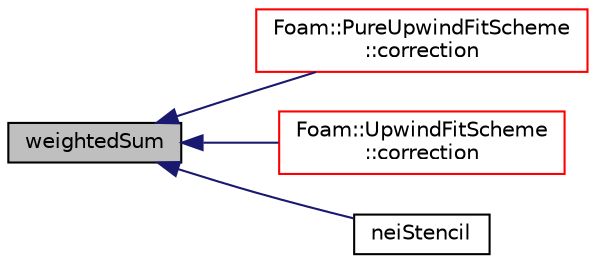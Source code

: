 digraph "weightedSum"
{
  bgcolor="transparent";
  edge [fontname="Helvetica",fontsize="10",labelfontname="Helvetica",labelfontsize="10"];
  node [fontname="Helvetica",fontsize="10",shape=record];
  rankdir="LR";
  Node154 [label="weightedSum",height=0.2,width=0.4,color="black", fillcolor="grey75", style="filled", fontcolor="black"];
  Node154 -> Node155 [dir="back",color="midnightblue",fontsize="10",style="solid",fontname="Helvetica"];
  Node155 [label="Foam::PureUpwindFitScheme\l::correction",height=0.2,width=0.4,color="red",URL="$a24061.html#acc9188c066344eea3cfd4b7f114eef3e",tooltip="Return the explicit correction to the face-interpolate. "];
  Node154 -> Node157 [dir="back",color="midnightblue",fontsize="10",style="solid",fontname="Helvetica"];
  Node157 [label="Foam::UpwindFitScheme\l::correction",height=0.2,width=0.4,color="red",URL="$a24097.html#acc9188c066344eea3cfd4b7f114eef3e",tooltip="Return the explicit correction to the face-interpolate. "];
  Node154 -> Node159 [dir="back",color="midnightblue",fontsize="10",style="solid",fontname="Helvetica"];
  Node159 [label="neiStencil",height=0.2,width=0.4,color="black",URL="$a23505.html#ab12eaf699d587768b31212dc776ed45b",tooltip="Return reference to the stencil. "];
}
